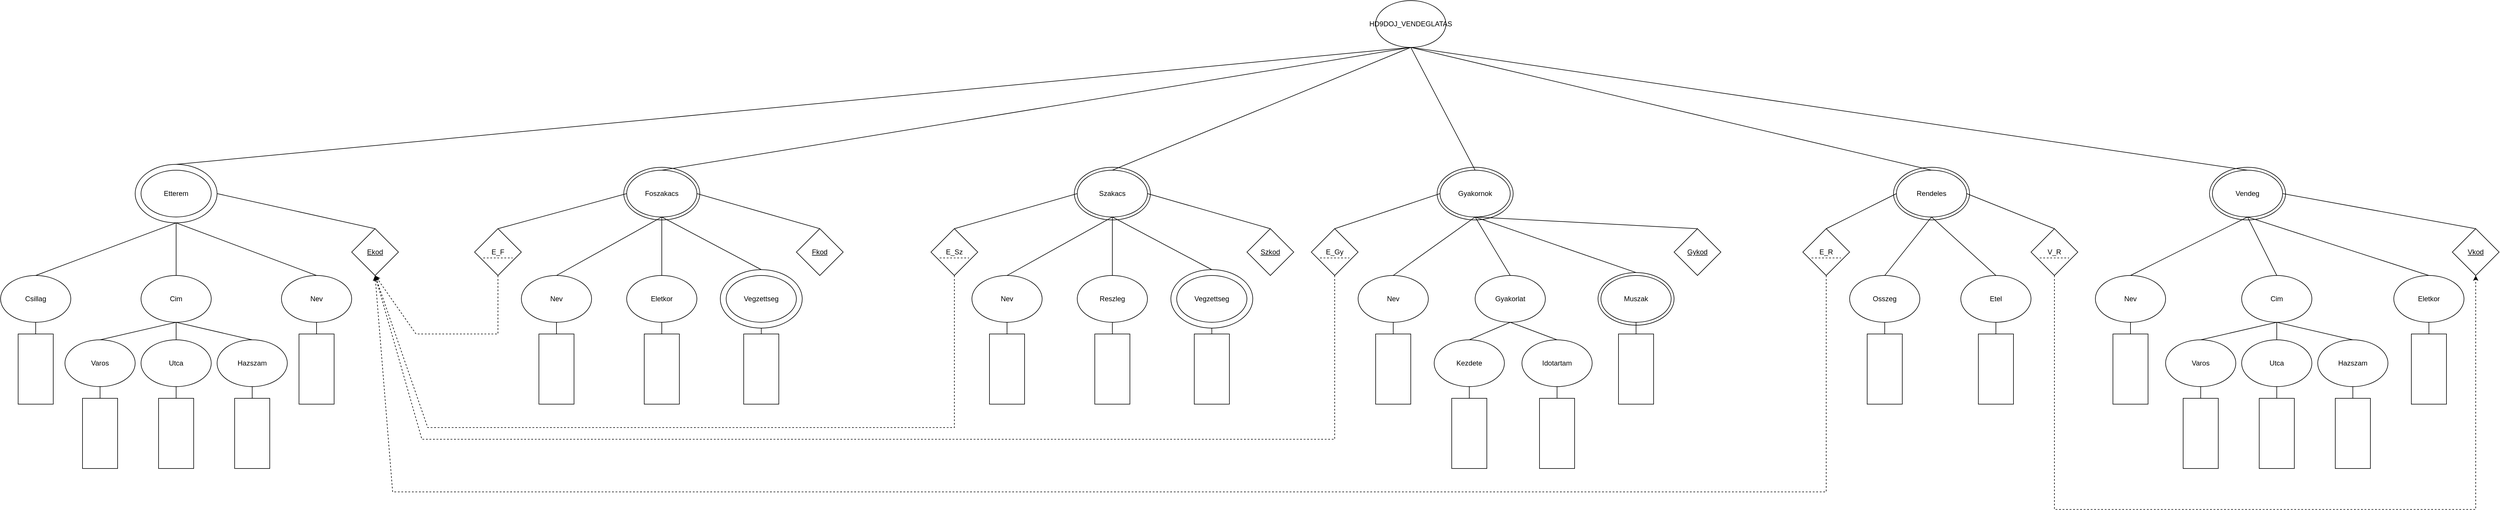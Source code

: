 <mxfile version="24.7.17">
  <diagram name="Page-1" id="rZMg1RqY-el2kPEWTZ1Y">
    <mxGraphModel dx="2868" dy="1468" grid="1" gridSize="10" guides="1" tooltips="1" connect="1" arrows="1" fold="1" page="1" pageScale="1" pageWidth="5000" pageHeight="1000" math="0" shadow="0">
      <root>
        <mxCell id="0" />
        <mxCell id="1" parent="0" />
        <mxCell id="dyjdVbBT4GpgV-NxgJIO-139" value="" style="ellipse;whiteSpace=wrap;html=1;" vertex="1" parent="1">
          <mxGeometry x="3785" y="285" width="130" height="90" as="geometry" />
        </mxCell>
        <mxCell id="dyjdVbBT4GpgV-NxgJIO-138" value="" style="ellipse;whiteSpace=wrap;html=1;" vertex="1" parent="1">
          <mxGeometry x="3245" y="285" width="130" height="90" as="geometry" />
        </mxCell>
        <mxCell id="dyjdVbBT4GpgV-NxgJIO-107" value="" style="ellipse;whiteSpace=wrap;html=1;" vertex="1" parent="1">
          <mxGeometry x="2465" y="285" width="130" height="90" as="geometry" />
        </mxCell>
        <mxCell id="dyjdVbBT4GpgV-NxgJIO-106" value="" style="ellipse;whiteSpace=wrap;html=1;" vertex="1" parent="1">
          <mxGeometry x="1845" y="285" width="130" height="90" as="geometry" />
        </mxCell>
        <mxCell id="dyjdVbBT4GpgV-NxgJIO-105" value="" style="ellipse;whiteSpace=wrap;html=1;" vertex="1" parent="1">
          <mxGeometry x="1075" y="285" width="130" height="90" as="geometry" />
        </mxCell>
        <mxCell id="dyjdVbBT4GpgV-NxgJIO-14" value="" style="ellipse;whiteSpace=wrap;html=1;" vertex="1" parent="1">
          <mxGeometry x="240" y="280" width="140" height="100" as="geometry" />
        </mxCell>
        <mxCell id="dyjdVbBT4GpgV-NxgJIO-1" value="Etterem" style="ellipse;whiteSpace=wrap;html=1;" vertex="1" parent="1">
          <mxGeometry x="250" y="290" width="120" height="80" as="geometry" />
        </mxCell>
        <mxCell id="dyjdVbBT4GpgV-NxgJIO-2" value="Csillag" style="ellipse;whiteSpace=wrap;html=1;" vertex="1" parent="1">
          <mxGeometry x="10" y="470" width="120" height="80" as="geometry" />
        </mxCell>
        <mxCell id="dyjdVbBT4GpgV-NxgJIO-3" value="Cim" style="ellipse;whiteSpace=wrap;html=1;" vertex="1" parent="1">
          <mxGeometry x="250" y="470" width="120" height="80" as="geometry" />
        </mxCell>
        <mxCell id="dyjdVbBT4GpgV-NxgJIO-4" value="Varos" style="ellipse;whiteSpace=wrap;html=1;" vertex="1" parent="1">
          <mxGeometry x="120" y="580" width="120" height="80" as="geometry" />
        </mxCell>
        <mxCell id="dyjdVbBT4GpgV-NxgJIO-5" value="Utca" style="ellipse;whiteSpace=wrap;html=1;" vertex="1" parent="1">
          <mxGeometry x="250" y="580" width="120" height="80" as="geometry" />
        </mxCell>
        <mxCell id="dyjdVbBT4GpgV-NxgJIO-6" value="Hazszam" style="ellipse;whiteSpace=wrap;html=1;" vertex="1" parent="1">
          <mxGeometry x="380" y="580" width="120" height="80" as="geometry" />
        </mxCell>
        <mxCell id="dyjdVbBT4GpgV-NxgJIO-7" value="Nev" style="ellipse;whiteSpace=wrap;html=1;" vertex="1" parent="1">
          <mxGeometry x="490" y="470" width="120" height="80" as="geometry" />
        </mxCell>
        <mxCell id="dyjdVbBT4GpgV-NxgJIO-8" value="&lt;u&gt;Ekod&lt;/u&gt;" style="rhombus;whiteSpace=wrap;html=1;" vertex="1" parent="1">
          <mxGeometry x="610" y="390" width="80" height="80" as="geometry" />
        </mxCell>
        <mxCell id="dyjdVbBT4GpgV-NxgJIO-9" value="&lt;div&gt;HD9DOJ_VENDEGLATAS&lt;/div&gt;" style="ellipse;whiteSpace=wrap;html=1;" vertex="1" parent="1">
          <mxGeometry x="2360" width="120" height="80" as="geometry" />
        </mxCell>
        <mxCell id="dyjdVbBT4GpgV-NxgJIO-10" value="" style="endArrow=none;html=1;rounded=0;entryX=0.5;entryY=1;entryDx=0;entryDy=0;exitX=0.5;exitY=0;exitDx=0;exitDy=0;" edge="1" parent="1" source="dyjdVbBT4GpgV-NxgJIO-14" target="dyjdVbBT4GpgV-NxgJIO-9">
          <mxGeometry width="50" height="50" relative="1" as="geometry">
            <mxPoint x="870" y="370" as="sourcePoint" />
            <mxPoint x="920" y="320" as="targetPoint" />
          </mxGeometry>
        </mxCell>
        <mxCell id="dyjdVbBT4GpgV-NxgJIO-11" value="" style="endArrow=none;html=1;rounded=0;exitX=0.5;exitY=0;exitDx=0;exitDy=0;entryX=1;entryY=0.5;entryDx=0;entryDy=0;" edge="1" parent="1" source="dyjdVbBT4GpgV-NxgJIO-8" target="dyjdVbBT4GpgV-NxgJIO-14">
          <mxGeometry width="50" height="50" relative="1" as="geometry">
            <mxPoint x="530" y="370" as="sourcePoint" />
            <mxPoint x="310" y="380" as="targetPoint" />
          </mxGeometry>
        </mxCell>
        <mxCell id="dyjdVbBT4GpgV-NxgJIO-12" value="" style="endArrow=none;html=1;rounded=0;exitX=0.5;exitY=0;exitDx=0;exitDy=0;entryX=0.5;entryY=1;entryDx=0;entryDy=0;" edge="1" parent="1" source="dyjdVbBT4GpgV-NxgJIO-7" target="dyjdVbBT4GpgV-NxgJIO-14">
          <mxGeometry width="50" height="50" relative="1" as="geometry">
            <mxPoint x="530" y="370" as="sourcePoint" />
            <mxPoint x="320" y="390" as="targetPoint" />
          </mxGeometry>
        </mxCell>
        <mxCell id="dyjdVbBT4GpgV-NxgJIO-15" value="" style="endArrow=none;html=1;rounded=0;exitX=0.5;exitY=0;exitDx=0;exitDy=0;entryX=0.5;entryY=1;entryDx=0;entryDy=0;" edge="1" parent="1" source="dyjdVbBT4GpgV-NxgJIO-3" target="dyjdVbBT4GpgV-NxgJIO-14">
          <mxGeometry width="50" height="50" relative="1" as="geometry">
            <mxPoint x="530" y="370" as="sourcePoint" />
            <mxPoint x="580" y="320" as="targetPoint" />
          </mxGeometry>
        </mxCell>
        <mxCell id="dyjdVbBT4GpgV-NxgJIO-16" value="" style="endArrow=none;html=1;rounded=0;exitX=0.5;exitY=0;exitDx=0;exitDy=0;" edge="1" parent="1" source="dyjdVbBT4GpgV-NxgJIO-2">
          <mxGeometry width="50" height="50" relative="1" as="geometry">
            <mxPoint x="530" y="370" as="sourcePoint" />
            <mxPoint x="310" y="380" as="targetPoint" />
          </mxGeometry>
        </mxCell>
        <mxCell id="dyjdVbBT4GpgV-NxgJIO-17" value="" style="endArrow=none;html=1;rounded=0;exitX=0.5;exitY=0;exitDx=0;exitDy=0;entryX=0.5;entryY=1;entryDx=0;entryDy=0;" edge="1" parent="1" source="dyjdVbBT4GpgV-NxgJIO-5" target="dyjdVbBT4GpgV-NxgJIO-3">
          <mxGeometry width="50" height="50" relative="1" as="geometry">
            <mxPoint x="530" y="370" as="sourcePoint" />
            <mxPoint x="580" y="320" as="targetPoint" />
          </mxGeometry>
        </mxCell>
        <mxCell id="dyjdVbBT4GpgV-NxgJIO-18" value="" style="endArrow=none;html=1;rounded=0;exitX=0.5;exitY=0;exitDx=0;exitDy=0;" edge="1" parent="1" source="dyjdVbBT4GpgV-NxgJIO-6">
          <mxGeometry width="50" height="50" relative="1" as="geometry">
            <mxPoint x="530" y="370" as="sourcePoint" />
            <mxPoint x="310" y="550" as="targetPoint" />
          </mxGeometry>
        </mxCell>
        <mxCell id="dyjdVbBT4GpgV-NxgJIO-19" value="" style="endArrow=none;html=1;rounded=0;exitX=0.5;exitY=0;exitDx=0;exitDy=0;entryX=0.5;entryY=1;entryDx=0;entryDy=0;" edge="1" parent="1" source="dyjdVbBT4GpgV-NxgJIO-4" target="dyjdVbBT4GpgV-NxgJIO-3">
          <mxGeometry width="50" height="50" relative="1" as="geometry">
            <mxPoint x="530" y="370" as="sourcePoint" />
            <mxPoint x="580" y="320" as="targetPoint" />
          </mxGeometry>
        </mxCell>
        <mxCell id="dyjdVbBT4GpgV-NxgJIO-26" value="" style="rounded=0;whiteSpace=wrap;html=1;rotation=90;" vertex="1" parent="1">
          <mxGeometry x="490" y="600" width="120" height="60" as="geometry" />
        </mxCell>
        <mxCell id="dyjdVbBT4GpgV-NxgJIO-27" value="" style="rounded=0;whiteSpace=wrap;html=1;rotation=90;" vertex="1" parent="1">
          <mxGeometry x="10" y="600" width="120" height="60" as="geometry" />
        </mxCell>
        <mxCell id="dyjdVbBT4GpgV-NxgJIO-28" value="" style="rounded=0;whiteSpace=wrap;html=1;rotation=90;" vertex="1" parent="1">
          <mxGeometry x="120" y="710" width="120" height="60" as="geometry" />
        </mxCell>
        <mxCell id="dyjdVbBT4GpgV-NxgJIO-29" value="" style="rounded=0;whiteSpace=wrap;html=1;rotation=90;" vertex="1" parent="1">
          <mxGeometry x="250" y="710" width="120" height="60" as="geometry" />
        </mxCell>
        <mxCell id="dyjdVbBT4GpgV-NxgJIO-30" value="" style="rounded=0;whiteSpace=wrap;html=1;rotation=90;" vertex="1" parent="1">
          <mxGeometry x="380" y="710" width="120" height="60" as="geometry" />
        </mxCell>
        <mxCell id="dyjdVbBT4GpgV-NxgJIO-31" value="" style="endArrow=none;html=1;rounded=0;exitX=0;exitY=0.5;exitDx=0;exitDy=0;entryX=0.5;entryY=1;entryDx=0;entryDy=0;" edge="1" parent="1" source="dyjdVbBT4GpgV-NxgJIO-26" target="dyjdVbBT4GpgV-NxgJIO-7">
          <mxGeometry width="50" height="50" relative="1" as="geometry">
            <mxPoint x="530" y="650" as="sourcePoint" />
            <mxPoint x="580" y="600" as="targetPoint" />
          </mxGeometry>
        </mxCell>
        <mxCell id="dyjdVbBT4GpgV-NxgJIO-32" value="" style="endArrow=none;html=1;rounded=0;exitX=0;exitY=0.5;exitDx=0;exitDy=0;entryX=0.5;entryY=1;entryDx=0;entryDy=0;" edge="1" parent="1" source="dyjdVbBT4GpgV-NxgJIO-30" target="dyjdVbBT4GpgV-NxgJIO-6">
          <mxGeometry width="50" height="50" relative="1" as="geometry">
            <mxPoint x="530" y="650" as="sourcePoint" />
            <mxPoint x="580" y="600" as="targetPoint" />
          </mxGeometry>
        </mxCell>
        <mxCell id="dyjdVbBT4GpgV-NxgJIO-33" value="" style="endArrow=none;html=1;rounded=0;exitX=0;exitY=0.5;exitDx=0;exitDy=0;entryX=0.5;entryY=1;entryDx=0;entryDy=0;" edge="1" parent="1" source="dyjdVbBT4GpgV-NxgJIO-29" target="dyjdVbBT4GpgV-NxgJIO-5">
          <mxGeometry width="50" height="50" relative="1" as="geometry">
            <mxPoint x="530" y="650" as="sourcePoint" />
            <mxPoint x="580" y="600" as="targetPoint" />
          </mxGeometry>
        </mxCell>
        <mxCell id="dyjdVbBT4GpgV-NxgJIO-34" value="" style="endArrow=none;html=1;rounded=0;exitX=0;exitY=0.5;exitDx=0;exitDy=0;entryX=0.5;entryY=1;entryDx=0;entryDy=0;" edge="1" parent="1" source="dyjdVbBT4GpgV-NxgJIO-28" target="dyjdVbBT4GpgV-NxgJIO-4">
          <mxGeometry width="50" height="50" relative="1" as="geometry">
            <mxPoint x="530" y="650" as="sourcePoint" />
            <mxPoint x="580" y="600" as="targetPoint" />
          </mxGeometry>
        </mxCell>
        <mxCell id="dyjdVbBT4GpgV-NxgJIO-35" value="" style="endArrow=none;html=1;rounded=0;exitX=0;exitY=0.5;exitDx=0;exitDy=0;entryX=0.5;entryY=1;entryDx=0;entryDy=0;" edge="1" parent="1" source="dyjdVbBT4GpgV-NxgJIO-27" target="dyjdVbBT4GpgV-NxgJIO-2">
          <mxGeometry width="50" height="50" relative="1" as="geometry">
            <mxPoint x="530" y="650" as="sourcePoint" />
            <mxPoint x="580" y="600" as="targetPoint" />
          </mxGeometry>
        </mxCell>
        <mxCell id="dyjdVbBT4GpgV-NxgJIO-36" value="Foszakacs" style="ellipse;whiteSpace=wrap;html=1;" vertex="1" parent="1">
          <mxGeometry x="1080" y="290" width="120" height="80" as="geometry" />
        </mxCell>
        <mxCell id="dyjdVbBT4GpgV-NxgJIO-37" value="&lt;u&gt;Fkod&lt;/u&gt;" style="rhombus;whiteSpace=wrap;html=1;" vertex="1" parent="1">
          <mxGeometry x="1370" y="390" width="80" height="80" as="geometry" />
        </mxCell>
        <mxCell id="dyjdVbBT4GpgV-NxgJIO-38" value="Nev" style="ellipse;whiteSpace=wrap;html=1;" vertex="1" parent="1">
          <mxGeometry x="900" y="470" width="120" height="80" as="geometry" />
        </mxCell>
        <mxCell id="dyjdVbBT4GpgV-NxgJIO-39" value="Eletkor" style="ellipse;whiteSpace=wrap;html=1;" vertex="1" parent="1">
          <mxGeometry x="1080" y="470" width="120" height="80" as="geometry" />
        </mxCell>
        <mxCell id="dyjdVbBT4GpgV-NxgJIO-42" value="" style="ellipse;whiteSpace=wrap;html=1;" vertex="1" parent="1">
          <mxGeometry x="1240" y="460" width="140" height="100" as="geometry" />
        </mxCell>
        <mxCell id="dyjdVbBT4GpgV-NxgJIO-40" value="Vegzettseg" style="ellipse;whiteSpace=wrap;html=1;" vertex="1" parent="1">
          <mxGeometry x="1250" y="470" width="120" height="80" as="geometry" />
        </mxCell>
        <mxCell id="dyjdVbBT4GpgV-NxgJIO-41" value="" style="endArrow=none;html=1;rounded=0;entryX=0.5;entryY=1;entryDx=0;entryDy=0;exitX=0.5;exitY=0;exitDx=0;exitDy=0;" edge="1" parent="1" source="dyjdVbBT4GpgV-NxgJIO-39" target="dyjdVbBT4GpgV-NxgJIO-36">
          <mxGeometry width="50" height="50" relative="1" as="geometry">
            <mxPoint x="1170" y="510" as="sourcePoint" />
            <mxPoint x="1220" y="460" as="targetPoint" />
          </mxGeometry>
        </mxCell>
        <mxCell id="dyjdVbBT4GpgV-NxgJIO-44" value="" style="endArrow=none;html=1;rounded=0;exitX=0.5;exitY=0;exitDx=0;exitDy=0;entryX=0.5;entryY=1;entryDx=0;entryDy=0;" edge="1" parent="1" source="dyjdVbBT4GpgV-NxgJIO-42" target="dyjdVbBT4GpgV-NxgJIO-36">
          <mxGeometry width="50" height="50" relative="1" as="geometry">
            <mxPoint x="1170" y="510" as="sourcePoint" />
            <mxPoint x="1220" y="460" as="targetPoint" />
          </mxGeometry>
        </mxCell>
        <mxCell id="dyjdVbBT4GpgV-NxgJIO-45" value="" style="endArrow=none;html=1;rounded=0;exitX=0.5;exitY=0;exitDx=0;exitDy=0;entryX=0.5;entryY=1;entryDx=0;entryDy=0;" edge="1" parent="1" source="dyjdVbBT4GpgV-NxgJIO-38" target="dyjdVbBT4GpgV-NxgJIO-36">
          <mxGeometry width="50" height="50" relative="1" as="geometry">
            <mxPoint x="1170" y="510" as="sourcePoint" />
            <mxPoint x="1220" y="460" as="targetPoint" />
          </mxGeometry>
        </mxCell>
        <mxCell id="dyjdVbBT4GpgV-NxgJIO-46" value="" style="rounded=0;whiteSpace=wrap;html=1;rotation=90;" vertex="1" parent="1">
          <mxGeometry x="900" y="600" width="120" height="60" as="geometry" />
        </mxCell>
        <mxCell id="dyjdVbBT4GpgV-NxgJIO-47" value="" style="rounded=0;whiteSpace=wrap;html=1;rotation=90;" vertex="1" parent="1">
          <mxGeometry x="1080" y="600" width="120" height="60" as="geometry" />
        </mxCell>
        <mxCell id="dyjdVbBT4GpgV-NxgJIO-48" value="" style="rounded=0;whiteSpace=wrap;html=1;rotation=90;" vertex="1" parent="1">
          <mxGeometry x="1250" y="600" width="120" height="60" as="geometry" />
        </mxCell>
        <mxCell id="dyjdVbBT4GpgV-NxgJIO-49" value="" style="endArrow=none;html=1;rounded=0;exitX=0;exitY=0.5;exitDx=0;exitDy=0;entryX=0.5;entryY=1;entryDx=0;entryDy=0;" edge="1" parent="1" source="dyjdVbBT4GpgV-NxgJIO-47" target="dyjdVbBT4GpgV-NxgJIO-39">
          <mxGeometry width="50" height="50" relative="1" as="geometry">
            <mxPoint x="1160" y="510" as="sourcePoint" />
            <mxPoint x="1210" y="460" as="targetPoint" />
          </mxGeometry>
        </mxCell>
        <mxCell id="dyjdVbBT4GpgV-NxgJIO-50" value="" style="endArrow=none;html=1;rounded=0;exitX=0;exitY=0.5;exitDx=0;exitDy=0;entryX=0.5;entryY=1;entryDx=0;entryDy=0;" edge="1" parent="1" source="dyjdVbBT4GpgV-NxgJIO-46" target="dyjdVbBT4GpgV-NxgJIO-38">
          <mxGeometry width="50" height="50" relative="1" as="geometry">
            <mxPoint x="1160" y="510" as="sourcePoint" />
            <mxPoint x="1210" y="460" as="targetPoint" />
          </mxGeometry>
        </mxCell>
        <mxCell id="dyjdVbBT4GpgV-NxgJIO-51" value="" style="endArrow=none;html=1;rounded=0;exitX=0;exitY=0.5;exitDx=0;exitDy=0;entryX=0.5;entryY=1;entryDx=0;entryDy=0;" edge="1" parent="1" source="dyjdVbBT4GpgV-NxgJIO-48" target="dyjdVbBT4GpgV-NxgJIO-42">
          <mxGeometry width="50" height="50" relative="1" as="geometry">
            <mxPoint x="1160" y="510" as="sourcePoint" />
            <mxPoint x="1210" y="460" as="targetPoint" />
          </mxGeometry>
        </mxCell>
        <mxCell id="dyjdVbBT4GpgV-NxgJIO-53" value="" style="endArrow=none;html=1;rounded=0;entryX=0.5;entryY=1;entryDx=0;entryDy=0;exitX=0.5;exitY=0;exitDx=0;exitDy=0;" edge="1" parent="1" source="dyjdVbBT4GpgV-NxgJIO-36" target="dyjdVbBT4GpgV-NxgJIO-9">
          <mxGeometry width="50" height="50" relative="1" as="geometry">
            <mxPoint x="1160" y="340" as="sourcePoint" />
            <mxPoint x="1210" y="290" as="targetPoint" />
          </mxGeometry>
        </mxCell>
        <mxCell id="dyjdVbBT4GpgV-NxgJIO-54" value="Szakacs" style="ellipse;whiteSpace=wrap;html=1;" vertex="1" parent="1">
          <mxGeometry x="1850" y="290" width="120" height="80" as="geometry" />
        </mxCell>
        <mxCell id="dyjdVbBT4GpgV-NxgJIO-55" value="&lt;u&gt;Szkod&lt;/u&gt;" style="rhombus;whiteSpace=wrap;html=1;" vertex="1" parent="1">
          <mxGeometry x="2140" y="390" width="80" height="80" as="geometry" />
        </mxCell>
        <mxCell id="dyjdVbBT4GpgV-NxgJIO-56" value="Nev" style="ellipse;whiteSpace=wrap;html=1;" vertex="1" parent="1">
          <mxGeometry x="1670" y="470" width="120" height="80" as="geometry" />
        </mxCell>
        <mxCell id="dyjdVbBT4GpgV-NxgJIO-57" value="Reszleg" style="ellipse;whiteSpace=wrap;html=1;" vertex="1" parent="1">
          <mxGeometry x="1850" y="470" width="120" height="80" as="geometry" />
        </mxCell>
        <mxCell id="dyjdVbBT4GpgV-NxgJIO-58" value="" style="ellipse;whiteSpace=wrap;html=1;" vertex="1" parent="1">
          <mxGeometry x="2010" y="460" width="140" height="100" as="geometry" />
        </mxCell>
        <mxCell id="dyjdVbBT4GpgV-NxgJIO-59" value="Vegzettseg" style="ellipse;whiteSpace=wrap;html=1;" vertex="1" parent="1">
          <mxGeometry x="2020" y="470" width="120" height="80" as="geometry" />
        </mxCell>
        <mxCell id="dyjdVbBT4GpgV-NxgJIO-60" value="" style="endArrow=none;html=1;rounded=0;entryX=0.5;entryY=1;entryDx=0;entryDy=0;exitX=0.5;exitY=0;exitDx=0;exitDy=0;" edge="1" parent="1" source="dyjdVbBT4GpgV-NxgJIO-57" target="dyjdVbBT4GpgV-NxgJIO-54">
          <mxGeometry width="50" height="50" relative="1" as="geometry">
            <mxPoint x="1940" y="510" as="sourcePoint" />
            <mxPoint x="1990" y="460" as="targetPoint" />
          </mxGeometry>
        </mxCell>
        <mxCell id="dyjdVbBT4GpgV-NxgJIO-61" value="" style="endArrow=none;html=1;rounded=0;exitX=0.5;exitY=0;exitDx=0;exitDy=0;entryX=1;entryY=0.5;entryDx=0;entryDy=0;" edge="1" parent="1" source="dyjdVbBT4GpgV-NxgJIO-55" target="dyjdVbBT4GpgV-NxgJIO-54">
          <mxGeometry width="50" height="50" relative="1" as="geometry">
            <mxPoint x="1940" y="510" as="sourcePoint" />
            <mxPoint x="1990" y="460" as="targetPoint" />
          </mxGeometry>
        </mxCell>
        <mxCell id="dyjdVbBT4GpgV-NxgJIO-62" value="" style="endArrow=none;html=1;rounded=0;exitX=0.5;exitY=0;exitDx=0;exitDy=0;entryX=0.5;entryY=1;entryDx=0;entryDy=0;" edge="1" parent="1" source="dyjdVbBT4GpgV-NxgJIO-58" target="dyjdVbBT4GpgV-NxgJIO-54">
          <mxGeometry width="50" height="50" relative="1" as="geometry">
            <mxPoint x="1940" y="510" as="sourcePoint" />
            <mxPoint x="1990" y="460" as="targetPoint" />
          </mxGeometry>
        </mxCell>
        <mxCell id="dyjdVbBT4GpgV-NxgJIO-63" value="" style="endArrow=none;html=1;rounded=0;exitX=0.5;exitY=0;exitDx=0;exitDy=0;entryX=0.5;entryY=1;entryDx=0;entryDy=0;" edge="1" parent="1" source="dyjdVbBT4GpgV-NxgJIO-56" target="dyjdVbBT4GpgV-NxgJIO-54">
          <mxGeometry width="50" height="50" relative="1" as="geometry">
            <mxPoint x="1940" y="510" as="sourcePoint" />
            <mxPoint x="1990" y="460" as="targetPoint" />
          </mxGeometry>
        </mxCell>
        <mxCell id="dyjdVbBT4GpgV-NxgJIO-64" value="" style="rounded=0;whiteSpace=wrap;html=1;rotation=90;" vertex="1" parent="1">
          <mxGeometry x="1670" y="600" width="120" height="60" as="geometry" />
        </mxCell>
        <mxCell id="dyjdVbBT4GpgV-NxgJIO-65" value="" style="rounded=0;whiteSpace=wrap;html=1;rotation=90;" vertex="1" parent="1">
          <mxGeometry x="1850" y="600" width="120" height="60" as="geometry" />
        </mxCell>
        <mxCell id="dyjdVbBT4GpgV-NxgJIO-66" value="" style="rounded=0;whiteSpace=wrap;html=1;rotation=90;" vertex="1" parent="1">
          <mxGeometry x="2020" y="600" width="120" height="60" as="geometry" />
        </mxCell>
        <mxCell id="dyjdVbBT4GpgV-NxgJIO-67" value="" style="endArrow=none;html=1;rounded=0;exitX=0;exitY=0.5;exitDx=0;exitDy=0;entryX=0.5;entryY=1;entryDx=0;entryDy=0;" edge="1" parent="1" source="dyjdVbBT4GpgV-NxgJIO-65" target="dyjdVbBT4GpgV-NxgJIO-57">
          <mxGeometry width="50" height="50" relative="1" as="geometry">
            <mxPoint x="1930" y="510" as="sourcePoint" />
            <mxPoint x="1980" y="460" as="targetPoint" />
          </mxGeometry>
        </mxCell>
        <mxCell id="dyjdVbBT4GpgV-NxgJIO-68" value="" style="endArrow=none;html=1;rounded=0;exitX=0;exitY=0.5;exitDx=0;exitDy=0;entryX=0.5;entryY=1;entryDx=0;entryDy=0;" edge="1" parent="1" source="dyjdVbBT4GpgV-NxgJIO-64" target="dyjdVbBT4GpgV-NxgJIO-56">
          <mxGeometry width="50" height="50" relative="1" as="geometry">
            <mxPoint x="1930" y="510" as="sourcePoint" />
            <mxPoint x="1980" y="460" as="targetPoint" />
          </mxGeometry>
        </mxCell>
        <mxCell id="dyjdVbBT4GpgV-NxgJIO-69" value="" style="endArrow=none;html=1;rounded=0;exitX=0;exitY=0.5;exitDx=0;exitDy=0;entryX=0.5;entryY=1;entryDx=0;entryDy=0;" edge="1" parent="1" source="dyjdVbBT4GpgV-NxgJIO-66" target="dyjdVbBT4GpgV-NxgJIO-58">
          <mxGeometry width="50" height="50" relative="1" as="geometry">
            <mxPoint x="1930" y="510" as="sourcePoint" />
            <mxPoint x="1980" y="460" as="targetPoint" />
          </mxGeometry>
        </mxCell>
        <mxCell id="dyjdVbBT4GpgV-NxgJIO-70" value="" style="endArrow=none;html=1;rounded=0;entryX=1;entryY=0.5;entryDx=0;entryDy=0;exitX=0.5;exitY=0;exitDx=0;exitDy=0;" edge="1" parent="1" source="dyjdVbBT4GpgV-NxgJIO-37" target="dyjdVbBT4GpgV-NxgJIO-36">
          <mxGeometry width="50" height="50" relative="1" as="geometry">
            <mxPoint x="1130" y="510" as="sourcePoint" />
            <mxPoint x="1180" y="460" as="targetPoint" />
          </mxGeometry>
        </mxCell>
        <mxCell id="dyjdVbBT4GpgV-NxgJIO-71" value="" style="endArrow=none;html=1;rounded=0;exitX=0.5;exitY=0;exitDx=0;exitDy=0;entryX=0.5;entryY=1;entryDx=0;entryDy=0;" edge="1" parent="1" source="dyjdVbBT4GpgV-NxgJIO-54" target="dyjdVbBT4GpgV-NxgJIO-9">
          <mxGeometry width="50" height="50" relative="1" as="geometry">
            <mxPoint x="1990" y="370" as="sourcePoint" />
            <mxPoint x="1620" y="110" as="targetPoint" />
          </mxGeometry>
        </mxCell>
        <mxCell id="dyjdVbBT4GpgV-NxgJIO-72" value="Gyakornok" style="ellipse;whiteSpace=wrap;html=1;" vertex="1" parent="1">
          <mxGeometry x="2470" y="290" width="120" height="80" as="geometry" />
        </mxCell>
        <mxCell id="dyjdVbBT4GpgV-NxgJIO-73" value="Nev" style="ellipse;whiteSpace=wrap;html=1;" vertex="1" parent="1">
          <mxGeometry x="2330" y="470" width="120" height="80" as="geometry" />
        </mxCell>
        <mxCell id="dyjdVbBT4GpgV-NxgJIO-74" value="Gyakorlat" style="ellipse;whiteSpace=wrap;html=1;" vertex="1" parent="1">
          <mxGeometry x="2530" y="470" width="120" height="80" as="geometry" />
        </mxCell>
        <mxCell id="dyjdVbBT4GpgV-NxgJIO-75" value="Kezdete" style="ellipse;whiteSpace=wrap;html=1;" vertex="1" parent="1">
          <mxGeometry x="2460" y="580" width="120" height="80" as="geometry" />
        </mxCell>
        <mxCell id="dyjdVbBT4GpgV-NxgJIO-76" value="Idotartam" style="ellipse;whiteSpace=wrap;html=1;" vertex="1" parent="1">
          <mxGeometry x="2610" y="580" width="120" height="80" as="geometry" />
        </mxCell>
        <mxCell id="dyjdVbBT4GpgV-NxgJIO-77" value="" style="endArrow=none;html=1;rounded=0;exitX=0.5;exitY=0;exitDx=0;exitDy=0;entryX=0.5;entryY=1;entryDx=0;entryDy=0;" edge="1" parent="1" source="dyjdVbBT4GpgV-NxgJIO-75" target="dyjdVbBT4GpgV-NxgJIO-74">
          <mxGeometry width="50" height="50" relative="1" as="geometry">
            <mxPoint x="2440" y="560" as="sourcePoint" />
            <mxPoint x="2490" y="510" as="targetPoint" />
          </mxGeometry>
        </mxCell>
        <mxCell id="dyjdVbBT4GpgV-NxgJIO-78" value="" style="endArrow=none;html=1;rounded=0;exitX=0.5;exitY=0;exitDx=0;exitDy=0;entryX=0.5;entryY=1;entryDx=0;entryDy=0;" edge="1" parent="1" source="dyjdVbBT4GpgV-NxgJIO-76" target="dyjdVbBT4GpgV-NxgJIO-74">
          <mxGeometry width="50" height="50" relative="1" as="geometry">
            <mxPoint x="2440" y="560" as="sourcePoint" />
            <mxPoint x="2490" y="510" as="targetPoint" />
          </mxGeometry>
        </mxCell>
        <mxCell id="dyjdVbBT4GpgV-NxgJIO-79" value="" style="endArrow=none;html=1;rounded=0;exitX=0.5;exitY=0;exitDx=0;exitDy=0;entryX=0.5;entryY=1;entryDx=0;entryDy=0;" edge="1" parent="1" source="dyjdVbBT4GpgV-NxgJIO-73" target="dyjdVbBT4GpgV-NxgJIO-72">
          <mxGeometry width="50" height="50" relative="1" as="geometry">
            <mxPoint x="2440" y="550" as="sourcePoint" />
            <mxPoint x="2490" y="500" as="targetPoint" />
          </mxGeometry>
        </mxCell>
        <mxCell id="dyjdVbBT4GpgV-NxgJIO-80" value="" style="endArrow=none;html=1;rounded=0;exitX=0.5;exitY=0;exitDx=0;exitDy=0;entryX=0.5;entryY=1;entryDx=0;entryDy=0;" edge="1" parent="1" source="dyjdVbBT4GpgV-NxgJIO-74" target="dyjdVbBT4GpgV-NxgJIO-72">
          <mxGeometry width="50" height="50" relative="1" as="geometry">
            <mxPoint x="2440" y="550" as="sourcePoint" />
            <mxPoint x="2490" y="500" as="targetPoint" />
          </mxGeometry>
        </mxCell>
        <mxCell id="dyjdVbBT4GpgV-NxgJIO-82" value="" style="ellipse;whiteSpace=wrap;html=1;" vertex="1" parent="1">
          <mxGeometry x="2740" y="465" width="130" height="90" as="geometry" />
        </mxCell>
        <mxCell id="dyjdVbBT4GpgV-NxgJIO-81" value="Muszak" style="ellipse;whiteSpace=wrap;html=1;" vertex="1" parent="1">
          <mxGeometry x="2745" y="470" width="120" height="80" as="geometry" />
        </mxCell>
        <mxCell id="dyjdVbBT4GpgV-NxgJIO-83" value="" style="endArrow=none;html=1;rounded=0;exitX=0.5;exitY=0;exitDx=0;exitDy=0;entryX=0.5;entryY=1;entryDx=0;entryDy=0;" edge="1" parent="1" source="dyjdVbBT4GpgV-NxgJIO-82" target="dyjdVbBT4GpgV-NxgJIO-72">
          <mxGeometry width="50" height="50" relative="1" as="geometry">
            <mxPoint x="2790" y="550" as="sourcePoint" />
            <mxPoint x="2840" y="500" as="targetPoint" />
          </mxGeometry>
        </mxCell>
        <mxCell id="dyjdVbBT4GpgV-NxgJIO-85" value="&lt;u&gt;Gykod&lt;/u&gt;" style="rhombus;whiteSpace=wrap;html=1;" vertex="1" parent="1">
          <mxGeometry x="2870" y="390" width="80" height="80" as="geometry" />
        </mxCell>
        <mxCell id="dyjdVbBT4GpgV-NxgJIO-86" value="" style="endArrow=none;html=1;rounded=0;exitX=0.5;exitY=1;exitDx=0;exitDy=0;entryX=0.5;entryY=0;entryDx=0;entryDy=0;" edge="1" parent="1" source="dyjdVbBT4GpgV-NxgJIO-72" target="dyjdVbBT4GpgV-NxgJIO-85">
          <mxGeometry width="50" height="50" relative="1" as="geometry">
            <mxPoint x="2660" y="320" as="sourcePoint" />
            <mxPoint x="2710" y="270" as="targetPoint" />
          </mxGeometry>
        </mxCell>
        <mxCell id="dyjdVbBT4GpgV-NxgJIO-87" value="" style="rounded=0;whiteSpace=wrap;html=1;rotation=90;" vertex="1" parent="1">
          <mxGeometry x="2330" y="600" width="120" height="60" as="geometry" />
        </mxCell>
        <mxCell id="dyjdVbBT4GpgV-NxgJIO-88" value="" style="rounded=0;whiteSpace=wrap;html=1;rotation=90;" vertex="1" parent="1">
          <mxGeometry x="2460" y="710" width="120" height="60" as="geometry" />
        </mxCell>
        <mxCell id="dyjdVbBT4GpgV-NxgJIO-89" value="" style="rounded=0;whiteSpace=wrap;html=1;rotation=90;" vertex="1" parent="1">
          <mxGeometry x="2610" y="710" width="120" height="60" as="geometry" />
        </mxCell>
        <mxCell id="dyjdVbBT4GpgV-NxgJIO-90" value="" style="rounded=0;whiteSpace=wrap;html=1;rotation=90;" vertex="1" parent="1">
          <mxGeometry x="2745" y="600" width="120" height="60" as="geometry" />
        </mxCell>
        <mxCell id="dyjdVbBT4GpgV-NxgJIO-91" value="" style="endArrow=none;html=1;rounded=0;exitX=0;exitY=0.5;exitDx=0;exitDy=0;entryX=0.5;entryY=1;entryDx=0;entryDy=0;" edge="1" parent="1" source="dyjdVbBT4GpgV-NxgJIO-90" target="dyjdVbBT4GpgV-NxgJIO-81">
          <mxGeometry width="50" height="50" relative="1" as="geometry">
            <mxPoint x="2630" y="610" as="sourcePoint" />
            <mxPoint x="2680" y="560" as="targetPoint" />
          </mxGeometry>
        </mxCell>
        <mxCell id="dyjdVbBT4GpgV-NxgJIO-92" value="" style="endArrow=none;html=1;rounded=0;exitX=0;exitY=0.5;exitDx=0;exitDy=0;entryX=0.5;entryY=1;entryDx=0;entryDy=0;" edge="1" parent="1" source="dyjdVbBT4GpgV-NxgJIO-87" target="dyjdVbBT4GpgV-NxgJIO-73">
          <mxGeometry width="50" height="50" relative="1" as="geometry">
            <mxPoint x="2630" y="610" as="sourcePoint" />
            <mxPoint x="2680" y="560" as="targetPoint" />
          </mxGeometry>
        </mxCell>
        <mxCell id="dyjdVbBT4GpgV-NxgJIO-93" value="" style="endArrow=none;html=1;rounded=0;exitX=0;exitY=0.5;exitDx=0;exitDy=0;entryX=0.5;entryY=1;entryDx=0;entryDy=0;" edge="1" parent="1" source="dyjdVbBT4GpgV-NxgJIO-88" target="dyjdVbBT4GpgV-NxgJIO-75">
          <mxGeometry width="50" height="50" relative="1" as="geometry">
            <mxPoint x="2630" y="610" as="sourcePoint" />
            <mxPoint x="2680" y="560" as="targetPoint" />
          </mxGeometry>
        </mxCell>
        <mxCell id="dyjdVbBT4GpgV-NxgJIO-94" value="" style="endArrow=none;html=1;rounded=0;exitX=0;exitY=0.5;exitDx=0;exitDy=0;" edge="1" parent="1" source="dyjdVbBT4GpgV-NxgJIO-89">
          <mxGeometry width="50" height="50" relative="1" as="geometry">
            <mxPoint x="2630" y="610" as="sourcePoint" />
            <mxPoint x="2670" y="660" as="targetPoint" />
          </mxGeometry>
        </mxCell>
        <mxCell id="dyjdVbBT4GpgV-NxgJIO-95" value="" style="endArrow=none;html=1;rounded=0;exitX=0.5;exitY=0;exitDx=0;exitDy=0;entryX=0.5;entryY=1;entryDx=0;entryDy=0;" edge="1" parent="1" source="dyjdVbBT4GpgV-NxgJIO-72" target="dyjdVbBT4GpgV-NxgJIO-9">
          <mxGeometry width="50" height="50" relative="1" as="geometry">
            <mxPoint x="2040" y="380" as="sourcePoint" />
            <mxPoint x="2090" y="330" as="targetPoint" />
          </mxGeometry>
        </mxCell>
        <mxCell id="dyjdVbBT4GpgV-NxgJIO-96" value="Rendeles" style="ellipse;whiteSpace=wrap;html=1;" vertex="1" parent="1">
          <mxGeometry x="3250" y="290" width="120" height="80" as="geometry" />
        </mxCell>
        <mxCell id="dyjdVbBT4GpgV-NxgJIO-97" value="Osszeg" style="ellipse;whiteSpace=wrap;html=1;" vertex="1" parent="1">
          <mxGeometry x="3170" y="470" width="120" height="80" as="geometry" />
        </mxCell>
        <mxCell id="dyjdVbBT4GpgV-NxgJIO-98" value="Etel" style="ellipse;whiteSpace=wrap;html=1;" vertex="1" parent="1">
          <mxGeometry x="3360" y="470" width="120" height="80" as="geometry" />
        </mxCell>
        <mxCell id="dyjdVbBT4GpgV-NxgJIO-99" value="" style="endArrow=none;html=1;rounded=0;exitX=0.5;exitY=0;exitDx=0;exitDy=0;entryX=0.5;entryY=1;entryDx=0;entryDy=0;" edge="1" parent="1" source="dyjdVbBT4GpgV-NxgJIO-97" target="dyjdVbBT4GpgV-NxgJIO-96">
          <mxGeometry width="50" height="50" relative="1" as="geometry">
            <mxPoint x="2940" y="380" as="sourcePoint" />
            <mxPoint x="2990" y="330" as="targetPoint" />
          </mxGeometry>
        </mxCell>
        <mxCell id="dyjdVbBT4GpgV-NxgJIO-100" value="" style="endArrow=none;html=1;rounded=0;exitX=0.5;exitY=0;exitDx=0;exitDy=0;entryX=0.5;entryY=1;entryDx=0;entryDy=0;" edge="1" parent="1" source="dyjdVbBT4GpgV-NxgJIO-98" target="dyjdVbBT4GpgV-NxgJIO-96">
          <mxGeometry width="50" height="50" relative="1" as="geometry">
            <mxPoint x="2940" y="380" as="sourcePoint" />
            <mxPoint x="2990" y="330" as="targetPoint" />
          </mxGeometry>
        </mxCell>
        <mxCell id="dyjdVbBT4GpgV-NxgJIO-101" value="" style="rounded=0;whiteSpace=wrap;html=1;rotation=90;" vertex="1" parent="1">
          <mxGeometry x="3170" y="600" width="120" height="60" as="geometry" />
        </mxCell>
        <mxCell id="dyjdVbBT4GpgV-NxgJIO-102" value="" style="rounded=0;whiteSpace=wrap;html=1;rotation=90;" vertex="1" parent="1">
          <mxGeometry x="3360" y="600" width="120" height="60" as="geometry" />
        </mxCell>
        <mxCell id="dyjdVbBT4GpgV-NxgJIO-103" value="" style="endArrow=none;html=1;rounded=0;exitX=0;exitY=0.5;exitDx=0;exitDy=0;entryX=0.5;entryY=1;entryDx=0;entryDy=0;" edge="1" parent="1" source="dyjdVbBT4GpgV-NxgJIO-101" target="dyjdVbBT4GpgV-NxgJIO-97">
          <mxGeometry width="50" height="50" relative="1" as="geometry">
            <mxPoint x="3210" y="380" as="sourcePoint" />
            <mxPoint x="3260" y="330" as="targetPoint" />
          </mxGeometry>
        </mxCell>
        <mxCell id="dyjdVbBT4GpgV-NxgJIO-104" value="" style="endArrow=none;html=1;rounded=0;exitX=0;exitY=0.5;exitDx=0;exitDy=0;entryX=0.5;entryY=1;entryDx=0;entryDy=0;" edge="1" parent="1" source="dyjdVbBT4GpgV-NxgJIO-102" target="dyjdVbBT4GpgV-NxgJIO-98">
          <mxGeometry width="50" height="50" relative="1" as="geometry">
            <mxPoint x="3210" y="380" as="sourcePoint" />
            <mxPoint x="3260" y="330" as="targetPoint" />
          </mxGeometry>
        </mxCell>
        <mxCell id="dyjdVbBT4GpgV-NxgJIO-108" value="" style="endArrow=none;html=1;rounded=0;exitX=0.5;exitY=0;exitDx=0;exitDy=0;entryX=0.5;entryY=1;entryDx=0;entryDy=0;" edge="1" parent="1" source="dyjdVbBT4GpgV-NxgJIO-96" target="dyjdVbBT4GpgV-NxgJIO-9">
          <mxGeometry width="50" height="50" relative="1" as="geometry">
            <mxPoint x="2900" y="90" as="sourcePoint" />
            <mxPoint x="2950" y="40" as="targetPoint" />
          </mxGeometry>
        </mxCell>
        <mxCell id="dyjdVbBT4GpgV-NxgJIO-109" value="E_F" style="rhombus;whiteSpace=wrap;html=1;" vertex="1" parent="1">
          <mxGeometry x="820" y="390" width="80" height="80" as="geometry" />
        </mxCell>
        <mxCell id="dyjdVbBT4GpgV-NxgJIO-110" value="" style="endArrow=none;html=1;rounded=0;exitX=0.5;exitY=0;exitDx=0;exitDy=0;entryX=0;entryY=0.5;entryDx=0;entryDy=0;" edge="1" parent="1" source="dyjdVbBT4GpgV-NxgJIO-109" target="dyjdVbBT4GpgV-NxgJIO-36">
          <mxGeometry width="50" height="50" relative="1" as="geometry">
            <mxPoint x="890" y="400" as="sourcePoint" />
            <mxPoint x="940" y="350" as="targetPoint" />
          </mxGeometry>
        </mxCell>
        <mxCell id="dyjdVbBT4GpgV-NxgJIO-112" value="" style="endArrow=none;dashed=1;html=1;rounded=0;" edge="1" parent="1">
          <mxGeometry width="50" height="50" relative="1" as="geometry">
            <mxPoint x="835" y="440" as="sourcePoint" />
            <mxPoint x="885" y="440" as="targetPoint" />
          </mxGeometry>
        </mxCell>
        <mxCell id="dyjdVbBT4GpgV-NxgJIO-117" value="" style="endArrow=classic;html=1;rounded=0;dashed=1;exitX=0.5;exitY=1;exitDx=0;exitDy=0;entryX=0.5;entryY=1;entryDx=0;entryDy=0;" edge="1" parent="1" source="dyjdVbBT4GpgV-NxgJIO-109" target="dyjdVbBT4GpgV-NxgJIO-8">
          <mxGeometry width="50" height="50" relative="1" as="geometry">
            <mxPoint x="890" y="400" as="sourcePoint" />
            <mxPoint x="940" y="350" as="targetPoint" />
            <Array as="points">
              <mxPoint x="860" y="570" />
              <mxPoint x="720" y="570" />
            </Array>
          </mxGeometry>
        </mxCell>
        <mxCell id="dyjdVbBT4GpgV-NxgJIO-119" value="E_Sz" style="rhombus;whiteSpace=wrap;html=1;" vertex="1" parent="1">
          <mxGeometry x="1600" y="390" width="80" height="80" as="geometry" />
        </mxCell>
        <mxCell id="dyjdVbBT4GpgV-NxgJIO-120" value="" style="endArrow=none;dashed=1;html=1;rounded=0;" edge="1" parent="1">
          <mxGeometry width="50" height="50" relative="1" as="geometry">
            <mxPoint x="1615" y="440" as="sourcePoint" />
            <mxPoint x="1665" y="440" as="targetPoint" />
          </mxGeometry>
        </mxCell>
        <mxCell id="dyjdVbBT4GpgV-NxgJIO-121" value="" style="endArrow=none;html=1;rounded=0;exitX=0.5;exitY=0;exitDx=0;exitDy=0;entryX=0;entryY=0.5;entryDx=0;entryDy=0;" edge="1" parent="1" source="dyjdVbBT4GpgV-NxgJIO-119" target="dyjdVbBT4GpgV-NxgJIO-54">
          <mxGeometry width="50" height="50" relative="1" as="geometry">
            <mxPoint x="1510" y="530" as="sourcePoint" />
            <mxPoint x="1560" y="480" as="targetPoint" />
          </mxGeometry>
        </mxCell>
        <mxCell id="dyjdVbBT4GpgV-NxgJIO-122" value="" style="endArrow=classic;html=1;rounded=0;dashed=1;exitX=0.5;exitY=1;exitDx=0;exitDy=0;entryX=0.5;entryY=1;entryDx=0;entryDy=0;" edge="1" parent="1" source="dyjdVbBT4GpgV-NxgJIO-119" target="dyjdVbBT4GpgV-NxgJIO-8">
          <mxGeometry width="50" height="50" relative="1" as="geometry">
            <mxPoint x="1510" y="530" as="sourcePoint" />
            <mxPoint x="1560" y="480" as="targetPoint" />
            <Array as="points">
              <mxPoint x="1640" y="730" />
              <mxPoint x="740" y="730" />
            </Array>
          </mxGeometry>
        </mxCell>
        <mxCell id="dyjdVbBT4GpgV-NxgJIO-126" value="E_Gy" style="rhombus;whiteSpace=wrap;html=1;" vertex="1" parent="1">
          <mxGeometry x="2250" y="390" width="80" height="80" as="geometry" />
        </mxCell>
        <mxCell id="dyjdVbBT4GpgV-NxgJIO-127" value="" style="endArrow=none;dashed=1;html=1;rounded=0;" edge="1" parent="1">
          <mxGeometry width="50" height="50" relative="1" as="geometry">
            <mxPoint x="2265" y="440" as="sourcePoint" />
            <mxPoint x="2315" y="440" as="targetPoint" />
          </mxGeometry>
        </mxCell>
        <mxCell id="dyjdVbBT4GpgV-NxgJIO-128" value="" style="endArrow=none;html=1;rounded=0;exitX=0.5;exitY=0;exitDx=0;exitDy=0;entryX=0;entryY=0.5;entryDx=0;entryDy=0;" edge="1" parent="1" source="dyjdVbBT4GpgV-NxgJIO-126" target="dyjdVbBT4GpgV-NxgJIO-72">
          <mxGeometry width="50" height="50" relative="1" as="geometry">
            <mxPoint x="2110" y="530" as="sourcePoint" />
            <mxPoint x="2160" y="480" as="targetPoint" />
          </mxGeometry>
        </mxCell>
        <mxCell id="dyjdVbBT4GpgV-NxgJIO-129" value="" style="endArrow=classic;html=1;rounded=0;dashed=1;exitX=0.5;exitY=1;exitDx=0;exitDy=0;entryX=0.5;entryY=1;entryDx=0;entryDy=0;" edge="1" parent="1" source="dyjdVbBT4GpgV-NxgJIO-126" target="dyjdVbBT4GpgV-NxgJIO-8">
          <mxGeometry width="50" height="50" relative="1" as="geometry">
            <mxPoint x="2110" y="530" as="sourcePoint" />
            <mxPoint x="2160" y="480" as="targetPoint" />
            <Array as="points">
              <mxPoint x="2290" y="750" />
              <mxPoint x="730" y="750" />
            </Array>
          </mxGeometry>
        </mxCell>
        <mxCell id="dyjdVbBT4GpgV-NxgJIO-130" value="E_R" style="rhombus;whiteSpace=wrap;html=1;" vertex="1" parent="1">
          <mxGeometry x="3090" y="390" width="80" height="80" as="geometry" />
        </mxCell>
        <mxCell id="dyjdVbBT4GpgV-NxgJIO-131" value="" style="endArrow=none;dashed=1;html=1;rounded=0;" edge="1" parent="1">
          <mxGeometry width="50" height="50" relative="1" as="geometry">
            <mxPoint x="3105" y="440" as="sourcePoint" />
            <mxPoint x="3155" y="440" as="targetPoint" />
          </mxGeometry>
        </mxCell>
        <mxCell id="dyjdVbBT4GpgV-NxgJIO-132" value="" style="endArrow=none;html=1;rounded=0;exitX=0.5;exitY=0;exitDx=0;exitDy=0;entryX=0;entryY=0.5;entryDx=0;entryDy=0;" edge="1" parent="1" source="dyjdVbBT4GpgV-NxgJIO-130" target="dyjdVbBT4GpgV-NxgJIO-96">
          <mxGeometry width="50" height="50" relative="1" as="geometry">
            <mxPoint x="2680" y="450" as="sourcePoint" />
            <mxPoint x="2730" y="400" as="targetPoint" />
          </mxGeometry>
        </mxCell>
        <mxCell id="dyjdVbBT4GpgV-NxgJIO-133" value="" style="endArrow=classic;html=1;rounded=0;dashed=1;exitX=0.5;exitY=1;exitDx=0;exitDy=0;entryX=0.5;entryY=1;entryDx=0;entryDy=0;" edge="1" parent="1" source="dyjdVbBT4GpgV-NxgJIO-130" target="dyjdVbBT4GpgV-NxgJIO-8">
          <mxGeometry width="50" height="50" relative="1" as="geometry">
            <mxPoint x="2960" y="605" as="sourcePoint" />
            <mxPoint x="960" y="770" as="targetPoint" />
            <Array as="points">
              <mxPoint x="3130" y="840" />
              <mxPoint x="680" y="840" />
            </Array>
          </mxGeometry>
        </mxCell>
        <mxCell id="dyjdVbBT4GpgV-NxgJIO-134" value="V_R" style="rhombus;whiteSpace=wrap;html=1;" vertex="1" parent="1">
          <mxGeometry x="3480" y="390" width="80" height="80" as="geometry" />
        </mxCell>
        <mxCell id="dyjdVbBT4GpgV-NxgJIO-135" value="" style="endArrow=none;dashed=1;html=1;rounded=0;" edge="1" parent="1">
          <mxGeometry width="50" height="50" relative="1" as="geometry">
            <mxPoint x="3495" y="440" as="sourcePoint" />
            <mxPoint x="3545" y="440" as="targetPoint" />
          </mxGeometry>
        </mxCell>
        <mxCell id="dyjdVbBT4GpgV-NxgJIO-136" value="" style="endArrow=none;html=1;rounded=0;exitX=0.5;exitY=0;exitDx=0;exitDy=0;entryX=1;entryY=0.5;entryDx=0;entryDy=0;" edge="1" parent="1" source="dyjdVbBT4GpgV-NxgJIO-134" target="dyjdVbBT4GpgV-NxgJIO-96">
          <mxGeometry width="50" height="50" relative="1" as="geometry">
            <mxPoint x="3650" y="430" as="sourcePoint" />
            <mxPoint x="3700" y="380" as="targetPoint" />
          </mxGeometry>
        </mxCell>
        <mxCell id="dyjdVbBT4GpgV-NxgJIO-137" value="Vendeg" style="ellipse;whiteSpace=wrap;html=1;" vertex="1" parent="1">
          <mxGeometry x="3790" y="290" width="120" height="80" as="geometry" />
        </mxCell>
        <mxCell id="dyjdVbBT4GpgV-NxgJIO-140" value="Cim" style="ellipse;whiteSpace=wrap;html=1;" vertex="1" parent="1">
          <mxGeometry x="3840" y="470" width="120" height="80" as="geometry" />
        </mxCell>
        <mxCell id="dyjdVbBT4GpgV-NxgJIO-141" value="Varos" style="ellipse;whiteSpace=wrap;html=1;" vertex="1" parent="1">
          <mxGeometry x="3710" y="580" width="120" height="80" as="geometry" />
        </mxCell>
        <mxCell id="dyjdVbBT4GpgV-NxgJIO-142" value="Utca" style="ellipse;whiteSpace=wrap;html=1;" vertex="1" parent="1">
          <mxGeometry x="3840" y="580" width="120" height="80" as="geometry" />
        </mxCell>
        <mxCell id="dyjdVbBT4GpgV-NxgJIO-143" value="Hazszam" style="ellipse;whiteSpace=wrap;html=1;" vertex="1" parent="1">
          <mxGeometry x="3970" y="580" width="120" height="80" as="geometry" />
        </mxCell>
        <mxCell id="dyjdVbBT4GpgV-NxgJIO-144" value="" style="endArrow=none;html=1;rounded=0;exitX=0.5;exitY=0;exitDx=0;exitDy=0;entryX=0.5;entryY=1;entryDx=0;entryDy=0;" edge="1" parent="1" source="dyjdVbBT4GpgV-NxgJIO-142" target="dyjdVbBT4GpgV-NxgJIO-140">
          <mxGeometry width="50" height="50" relative="1" as="geometry">
            <mxPoint x="4120" y="370" as="sourcePoint" />
            <mxPoint x="4170" y="320" as="targetPoint" />
          </mxGeometry>
        </mxCell>
        <mxCell id="dyjdVbBT4GpgV-NxgJIO-145" value="" style="endArrow=none;html=1;rounded=0;exitX=0.5;exitY=0;exitDx=0;exitDy=0;" edge="1" parent="1" source="dyjdVbBT4GpgV-NxgJIO-143">
          <mxGeometry width="50" height="50" relative="1" as="geometry">
            <mxPoint x="4120" y="370" as="sourcePoint" />
            <mxPoint x="3900" y="550" as="targetPoint" />
          </mxGeometry>
        </mxCell>
        <mxCell id="dyjdVbBT4GpgV-NxgJIO-146" value="" style="endArrow=none;html=1;rounded=0;exitX=0.5;exitY=0;exitDx=0;exitDy=0;entryX=0.5;entryY=1;entryDx=0;entryDy=0;" edge="1" parent="1" source="dyjdVbBT4GpgV-NxgJIO-141" target="dyjdVbBT4GpgV-NxgJIO-140">
          <mxGeometry width="50" height="50" relative="1" as="geometry">
            <mxPoint x="4120" y="370" as="sourcePoint" />
            <mxPoint x="4170" y="320" as="targetPoint" />
          </mxGeometry>
        </mxCell>
        <mxCell id="dyjdVbBT4GpgV-NxgJIO-147" value="" style="rounded=0;whiteSpace=wrap;html=1;rotation=90;" vertex="1" parent="1">
          <mxGeometry x="3710" y="710" width="120" height="60" as="geometry" />
        </mxCell>
        <mxCell id="dyjdVbBT4GpgV-NxgJIO-148" value="" style="rounded=0;whiteSpace=wrap;html=1;rotation=90;" vertex="1" parent="1">
          <mxGeometry x="3840" y="710" width="120" height="60" as="geometry" />
        </mxCell>
        <mxCell id="dyjdVbBT4GpgV-NxgJIO-149" value="" style="rounded=0;whiteSpace=wrap;html=1;rotation=90;" vertex="1" parent="1">
          <mxGeometry x="3970" y="710" width="120" height="60" as="geometry" />
        </mxCell>
        <mxCell id="dyjdVbBT4GpgV-NxgJIO-150" value="" style="endArrow=none;html=1;rounded=0;exitX=0;exitY=0.5;exitDx=0;exitDy=0;entryX=0.5;entryY=1;entryDx=0;entryDy=0;" edge="1" parent="1" source="dyjdVbBT4GpgV-NxgJIO-149" target="dyjdVbBT4GpgV-NxgJIO-143">
          <mxGeometry width="50" height="50" relative="1" as="geometry">
            <mxPoint x="4120" y="650" as="sourcePoint" />
            <mxPoint x="4170" y="600" as="targetPoint" />
          </mxGeometry>
        </mxCell>
        <mxCell id="dyjdVbBT4GpgV-NxgJIO-151" value="" style="endArrow=none;html=1;rounded=0;exitX=0;exitY=0.5;exitDx=0;exitDy=0;entryX=0.5;entryY=1;entryDx=0;entryDy=0;" edge="1" parent="1" source="dyjdVbBT4GpgV-NxgJIO-148" target="dyjdVbBT4GpgV-NxgJIO-142">
          <mxGeometry width="50" height="50" relative="1" as="geometry">
            <mxPoint x="4120" y="650" as="sourcePoint" />
            <mxPoint x="4170" y="600" as="targetPoint" />
          </mxGeometry>
        </mxCell>
        <mxCell id="dyjdVbBT4GpgV-NxgJIO-152" value="" style="endArrow=none;html=1;rounded=0;exitX=0;exitY=0.5;exitDx=0;exitDy=0;entryX=0.5;entryY=1;entryDx=0;entryDy=0;" edge="1" parent="1" source="dyjdVbBT4GpgV-NxgJIO-147" target="dyjdVbBT4GpgV-NxgJIO-141">
          <mxGeometry width="50" height="50" relative="1" as="geometry">
            <mxPoint x="4120" y="650" as="sourcePoint" />
            <mxPoint x="4170" y="600" as="targetPoint" />
          </mxGeometry>
        </mxCell>
        <mxCell id="dyjdVbBT4GpgV-NxgJIO-153" value="Nev" style="ellipse;whiteSpace=wrap;html=1;" vertex="1" parent="1">
          <mxGeometry x="3590" y="470" width="120" height="80" as="geometry" />
        </mxCell>
        <mxCell id="dyjdVbBT4GpgV-NxgJIO-154" value="Eletkor" style="ellipse;whiteSpace=wrap;html=1;" vertex="1" parent="1">
          <mxGeometry x="4100" y="470" width="120" height="80" as="geometry" />
        </mxCell>
        <mxCell id="dyjdVbBT4GpgV-NxgJIO-155" value="" style="endArrow=none;html=1;rounded=0;exitX=0.5;exitY=0;exitDx=0;exitDy=0;entryX=0.5;entryY=1;entryDx=0;entryDy=0;" edge="1" parent="1" source="dyjdVbBT4GpgV-NxgJIO-153" target="dyjdVbBT4GpgV-NxgJIO-137">
          <mxGeometry width="50" height="50" relative="1" as="geometry">
            <mxPoint x="3920" y="560" as="sourcePoint" />
            <mxPoint x="3970" y="510" as="targetPoint" />
          </mxGeometry>
        </mxCell>
        <mxCell id="dyjdVbBT4GpgV-NxgJIO-156" value="" style="endArrow=none;html=1;rounded=0;exitX=0.5;exitY=0;exitDx=0;exitDy=0;entryX=0.5;entryY=1;entryDx=0;entryDy=0;" edge="1" parent="1" source="dyjdVbBT4GpgV-NxgJIO-140" target="dyjdVbBT4GpgV-NxgJIO-137">
          <mxGeometry width="50" height="50" relative="1" as="geometry">
            <mxPoint x="3920" y="560" as="sourcePoint" />
            <mxPoint x="3970" y="510" as="targetPoint" />
          </mxGeometry>
        </mxCell>
        <mxCell id="dyjdVbBT4GpgV-NxgJIO-157" value="" style="endArrow=none;html=1;rounded=0;exitX=0.5;exitY=0;exitDx=0;exitDy=0;entryX=0.5;entryY=1;entryDx=0;entryDy=0;" edge="1" parent="1" source="dyjdVbBT4GpgV-NxgJIO-154" target="dyjdVbBT4GpgV-NxgJIO-137">
          <mxGeometry width="50" height="50" relative="1" as="geometry">
            <mxPoint x="3920" y="560" as="sourcePoint" />
            <mxPoint x="3970" y="510" as="targetPoint" />
          </mxGeometry>
        </mxCell>
        <mxCell id="dyjdVbBT4GpgV-NxgJIO-158" value="" style="rounded=0;whiteSpace=wrap;html=1;rotation=90;" vertex="1" parent="1">
          <mxGeometry x="3590" y="600" width="120" height="60" as="geometry" />
        </mxCell>
        <mxCell id="dyjdVbBT4GpgV-NxgJIO-159" value="" style="rounded=0;whiteSpace=wrap;html=1;rotation=90;" vertex="1" parent="1">
          <mxGeometry x="4100" y="600" width="120" height="60" as="geometry" />
        </mxCell>
        <mxCell id="dyjdVbBT4GpgV-NxgJIO-160" value="" style="endArrow=none;html=1;rounded=0;exitX=0;exitY=0.5;exitDx=0;exitDy=0;entryX=0.5;entryY=1;entryDx=0;entryDy=0;" edge="1" parent="1" source="dyjdVbBT4GpgV-NxgJIO-158" target="dyjdVbBT4GpgV-NxgJIO-153">
          <mxGeometry width="50" height="50" relative="1" as="geometry">
            <mxPoint x="3920" y="560" as="sourcePoint" />
            <mxPoint x="3970" y="510" as="targetPoint" />
          </mxGeometry>
        </mxCell>
        <mxCell id="dyjdVbBT4GpgV-NxgJIO-162" value="" style="endArrow=none;html=1;rounded=0;exitX=0;exitY=0.5;exitDx=0;exitDy=0;entryX=0.5;entryY=1;entryDx=0;entryDy=0;" edge="1" parent="1" source="dyjdVbBT4GpgV-NxgJIO-159" target="dyjdVbBT4GpgV-NxgJIO-154">
          <mxGeometry width="50" height="50" relative="1" as="geometry">
            <mxPoint x="3920" y="560" as="sourcePoint" />
            <mxPoint x="3970" y="510" as="targetPoint" />
          </mxGeometry>
        </mxCell>
        <mxCell id="dyjdVbBT4GpgV-NxgJIO-163" value="" style="endArrow=none;html=1;rounded=0;entryX=0.5;entryY=0;entryDx=0;entryDy=0;" edge="1" parent="1" target="dyjdVbBT4GpgV-NxgJIO-137">
          <mxGeometry width="50" height="50" relative="1" as="geometry">
            <mxPoint x="2420" y="80" as="sourcePoint" />
            <mxPoint x="3180" y="290" as="targetPoint" />
          </mxGeometry>
        </mxCell>
        <mxCell id="dyjdVbBT4GpgV-NxgJIO-164" value="&lt;u&gt;Vkod&lt;/u&gt;" style="rhombus;whiteSpace=wrap;html=1;" vertex="1" parent="1">
          <mxGeometry x="4200" y="390" width="80" height="80" as="geometry" />
        </mxCell>
        <mxCell id="dyjdVbBT4GpgV-NxgJIO-165" value="" style="endArrow=none;html=1;rounded=0;exitX=1;exitY=0.5;exitDx=0;exitDy=0;entryX=0.5;entryY=0;entryDx=0;entryDy=0;" edge="1" parent="1" source="dyjdVbBT4GpgV-NxgJIO-137" target="dyjdVbBT4GpgV-NxgJIO-164">
          <mxGeometry width="50" height="50" relative="1" as="geometry">
            <mxPoint x="4030" y="340" as="sourcePoint" />
            <mxPoint x="4080" y="290" as="targetPoint" />
          </mxGeometry>
        </mxCell>
        <mxCell id="dyjdVbBT4GpgV-NxgJIO-166" value="" style="endArrow=classic;html=1;rounded=0;dashed=1;exitX=0.5;exitY=1;exitDx=0;exitDy=0;entryX=0.5;entryY=1;entryDx=0;entryDy=0;" edge="1" parent="1" source="dyjdVbBT4GpgV-NxgJIO-134" target="dyjdVbBT4GpgV-NxgJIO-164">
          <mxGeometry width="50" height="50" relative="1" as="geometry">
            <mxPoint x="3710" y="350" as="sourcePoint" />
            <mxPoint x="3760" y="300" as="targetPoint" />
            <Array as="points">
              <mxPoint x="3520" y="870" />
              <mxPoint x="4240" y="870" />
            </Array>
          </mxGeometry>
        </mxCell>
      </root>
    </mxGraphModel>
  </diagram>
</mxfile>
